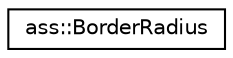 digraph "Graphical Class Hierarchy"
{
 // LATEX_PDF_SIZE
  edge [fontname="Helvetica",fontsize="10",labelfontname="Helvetica",labelfontsize="10"];
  node [fontname="Helvetica",fontsize="10",shape=record];
  rankdir="LR";
  Node0 [label="ass::BorderRadius",height=0.2,width=0.4,color="black", fillcolor="white", style="filled",URL="$structass_1_1BorderRadius.html",tooltip="Controls border radius."];
}
